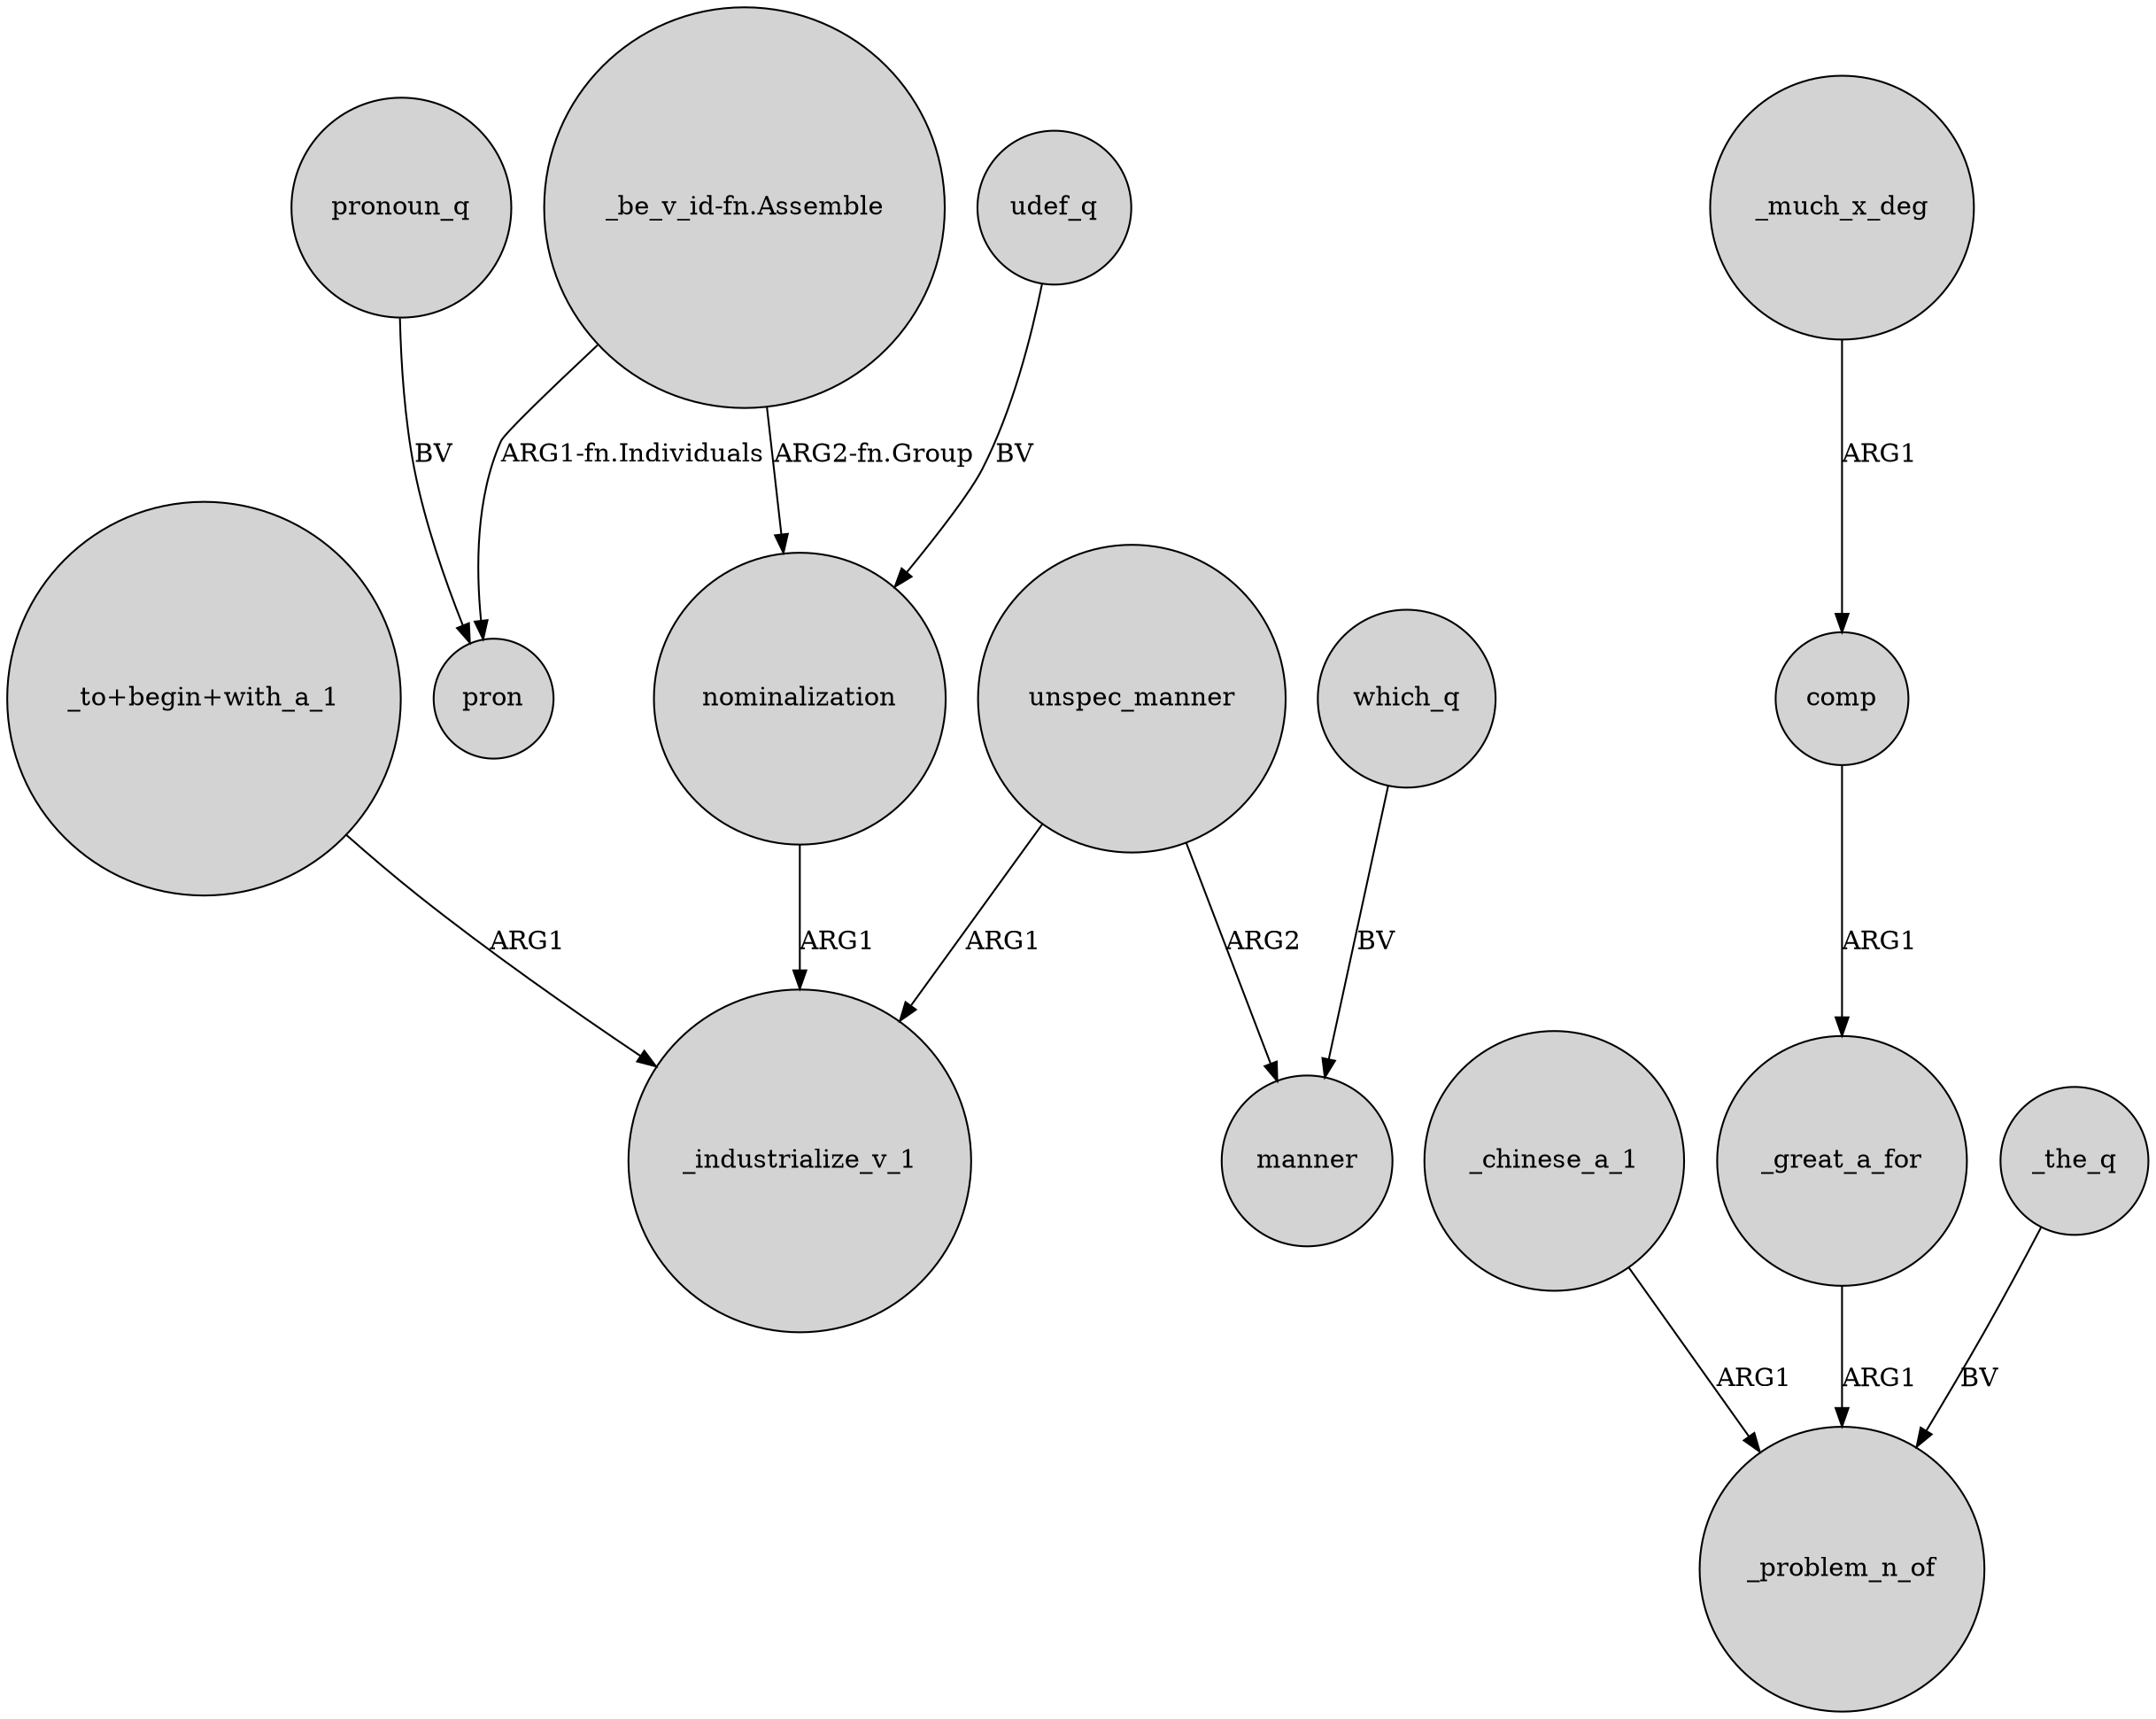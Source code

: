 digraph {
	node [shape=circle style=filled]
	"_to+begin+with_a_1" -> _industrialize_v_1 [label=ARG1]
	which_q -> manner [label=BV]
	"_be_v_id-fn.Assemble" -> nominalization [label="ARG2-fn.Group"]
	unspec_manner -> manner [label=ARG2]
	_chinese_a_1 -> _problem_n_of [label=ARG1]
	comp -> _great_a_for [label=ARG1]
	_much_x_deg -> comp [label=ARG1]
	unspec_manner -> _industrialize_v_1 [label=ARG1]
	"_be_v_id-fn.Assemble" -> pron [label="ARG1-fn.Individuals"]
	nominalization -> _industrialize_v_1 [label=ARG1]
	_the_q -> _problem_n_of [label=BV]
	pronoun_q -> pron [label=BV]
	_great_a_for -> _problem_n_of [label=ARG1]
	udef_q -> nominalization [label=BV]
}
